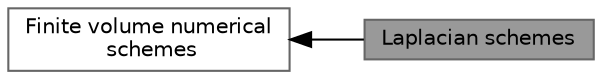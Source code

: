 digraph "Laplacian schemes"
{
 // LATEX_PDF_SIZE
  bgcolor="transparent";
  edge [fontname=Helvetica,fontsize=10,labelfontname=Helvetica,labelfontsize=10];
  node [fontname=Helvetica,fontsize=10,shape=box,height=0.2,width=0.4];
  rankdir=LR;
  Node1 [id="Node000001",label="Laplacian schemes",height=0.2,width=0.4,color="gray40", fillcolor="grey60", style="filled", fontcolor="black",tooltip=" "];
  Node2 [id="Node000002",label="Finite volume numerical\l schemes",height=0.2,width=0.4,color="grey40", fillcolor="white", style="filled",URL="$group__grpFvSchemes.html",tooltip=" "];
  Node2->Node1 [shape=plaintext, dir="back", style="solid"];
}
